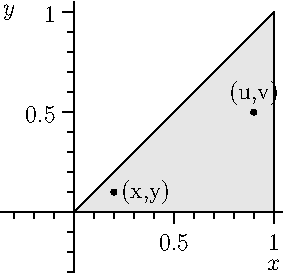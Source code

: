 import graph;
size(5cm);

path p = (0,0)--(1,1)--(1,0)--cycle;
filldraw(p,lightgrey);
dot("(x,y)",(0.2,0.1));
dot("(u,v)",(0.9,0.5),N);

xaxis("$x$",RightTicks(NoZero));
yaxis("$y$",LeftTicks(NoZero));
